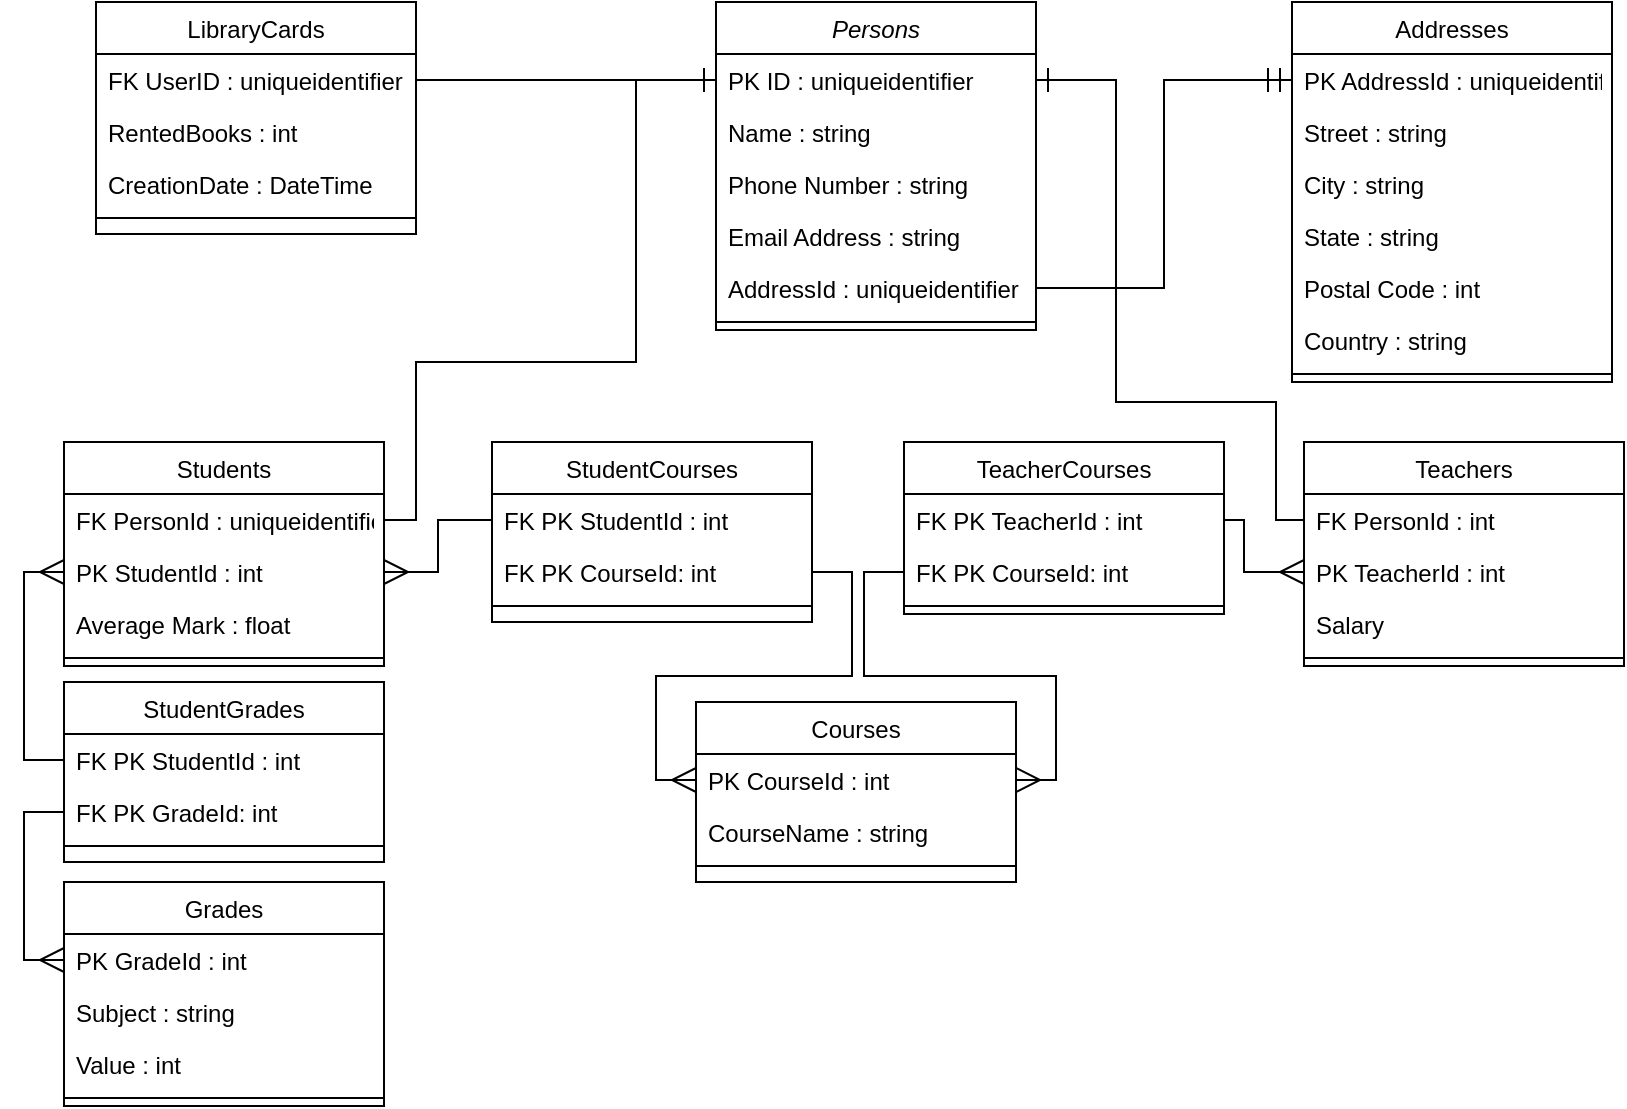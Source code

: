 <mxfile version="14.9.6" type="device"><diagram id="C5RBs43oDa-KdzZeNtuy" name="Page-1"><mxGraphModel dx="1086" dy="806" grid="1" gridSize="10" guides="1" tooltips="1" connect="1" arrows="1" fold="1" page="1" pageScale="1" pageWidth="827" pageHeight="1169" math="0" shadow="0"><root><mxCell id="WIyWlLk6GJQsqaUBKTNV-0"/><mxCell id="WIyWlLk6GJQsqaUBKTNV-1" parent="WIyWlLk6GJQsqaUBKTNV-0"/><mxCell id="zkfFHV4jXpPFQw0GAbJ--0" value="Persons" style="swimlane;fontStyle=2;align=center;verticalAlign=top;childLayout=stackLayout;horizontal=1;startSize=26;horizontalStack=0;resizeParent=1;resizeLast=0;collapsible=1;marginBottom=0;rounded=0;shadow=0;strokeWidth=1;" parent="WIyWlLk6GJQsqaUBKTNV-1" vertex="1"><mxGeometry x="360" y="100" width="160" height="164" as="geometry"><mxRectangle x="230" y="140" width="160" height="26" as="alternateBounds"/></mxGeometry></mxCell><mxCell id="zkfFHV4jXpPFQw0GAbJ--1" value="PK ID : uniqueidentifier" style="text;align=left;verticalAlign=top;spacingLeft=4;spacingRight=4;overflow=hidden;rotatable=0;points=[[0,0.5],[1,0.5]];portConstraint=eastwest;" parent="zkfFHV4jXpPFQw0GAbJ--0" vertex="1"><mxGeometry y="26" width="160" height="26" as="geometry"/></mxCell><mxCell id="w4jkokRXd3C7LqJfC3s7-0" value="Name : string" style="text;align=left;verticalAlign=top;spacingLeft=4;spacingRight=4;overflow=hidden;rotatable=0;points=[[0,0.5],[1,0.5]];portConstraint=eastwest;" parent="zkfFHV4jXpPFQw0GAbJ--0" vertex="1"><mxGeometry y="52" width="160" height="26" as="geometry"/></mxCell><mxCell id="zkfFHV4jXpPFQw0GAbJ--2" value="Phone Number : string" style="text;align=left;verticalAlign=top;spacingLeft=4;spacingRight=4;overflow=hidden;rotatable=0;points=[[0,0.5],[1,0.5]];portConstraint=eastwest;rounded=0;shadow=0;html=0;" parent="zkfFHV4jXpPFQw0GAbJ--0" vertex="1"><mxGeometry y="78" width="160" height="26" as="geometry"/></mxCell><mxCell id="zkfFHV4jXpPFQw0GAbJ--3" value="Email Address : string" style="text;align=left;verticalAlign=top;spacingLeft=4;spacingRight=4;overflow=hidden;rotatable=0;points=[[0,0.5],[1,0.5]];portConstraint=eastwest;rounded=0;shadow=0;html=0;" parent="zkfFHV4jXpPFQw0GAbJ--0" vertex="1"><mxGeometry y="104" width="160" height="26" as="geometry"/></mxCell><mxCell id="w4jkokRXd3C7LqJfC3s7-2" value="AddressId : uniqueidentifier" style="text;align=left;verticalAlign=top;spacingLeft=4;spacingRight=4;overflow=hidden;rotatable=0;points=[[0,0.5],[1,0.5]];portConstraint=eastwest;rounded=0;shadow=0;html=0;" parent="zkfFHV4jXpPFQw0GAbJ--0" vertex="1"><mxGeometry y="130" width="160" height="26" as="geometry"/></mxCell><mxCell id="zkfFHV4jXpPFQw0GAbJ--4" value="" style="line;html=1;strokeWidth=1;align=left;verticalAlign=middle;spacingTop=-1;spacingLeft=3;spacingRight=3;rotatable=0;labelPosition=right;points=[];portConstraint=eastwest;" parent="zkfFHV4jXpPFQw0GAbJ--0" vertex="1"><mxGeometry y="156" width="160" height="8" as="geometry"/></mxCell><mxCell id="zkfFHV4jXpPFQw0GAbJ--6" value="Students" style="swimlane;fontStyle=0;align=center;verticalAlign=top;childLayout=stackLayout;horizontal=1;startSize=26;horizontalStack=0;resizeParent=1;resizeLast=0;collapsible=1;marginBottom=0;rounded=0;shadow=0;strokeWidth=1;" parent="WIyWlLk6GJQsqaUBKTNV-1" vertex="1"><mxGeometry x="34" y="320" width="160" height="112" as="geometry"><mxRectangle x="130" y="380" width="160" height="26" as="alternateBounds"/></mxGeometry></mxCell><mxCell id="3iHqhF37x7hnNIci1Tmm-34" value="FK PersonId : uniqueidentifier" style="text;align=left;verticalAlign=top;spacingLeft=4;spacingRight=4;overflow=hidden;rotatable=0;points=[[0,0.5],[1,0.5]];portConstraint=eastwest;" parent="zkfFHV4jXpPFQw0GAbJ--6" vertex="1"><mxGeometry y="26" width="160" height="26" as="geometry"/></mxCell><mxCell id="zkfFHV4jXpPFQw0GAbJ--7" value="PK StudentId : int" style="text;align=left;verticalAlign=top;spacingLeft=4;spacingRight=4;overflow=hidden;rotatable=0;points=[[0,0.5],[1,0.5]];portConstraint=eastwest;" parent="zkfFHV4jXpPFQw0GAbJ--6" vertex="1"><mxGeometry y="52" width="160" height="26" as="geometry"/></mxCell><mxCell id="zkfFHV4jXpPFQw0GAbJ--8" value="Average Mark : float" style="text;align=left;verticalAlign=top;spacingLeft=4;spacingRight=4;overflow=hidden;rotatable=0;points=[[0,0.5],[1,0.5]];portConstraint=eastwest;rounded=0;shadow=0;html=0;" parent="zkfFHV4jXpPFQw0GAbJ--6" vertex="1"><mxGeometry y="78" width="160" height="26" as="geometry"/></mxCell><mxCell id="zkfFHV4jXpPFQw0GAbJ--9" value="" style="line;html=1;strokeWidth=1;align=left;verticalAlign=middle;spacingTop=-1;spacingLeft=3;spacingRight=3;rotatable=0;labelPosition=right;points=[];portConstraint=eastwest;" parent="zkfFHV4jXpPFQw0GAbJ--6" vertex="1"><mxGeometry y="104" width="160" height="8" as="geometry"/></mxCell><mxCell id="zkfFHV4jXpPFQw0GAbJ--13" value="Teachers" style="swimlane;fontStyle=0;align=center;verticalAlign=top;childLayout=stackLayout;horizontal=1;startSize=26;horizontalStack=0;resizeParent=1;resizeLast=0;collapsible=1;marginBottom=0;rounded=0;shadow=0;strokeWidth=1;" parent="WIyWlLk6GJQsqaUBKTNV-1" vertex="1"><mxGeometry x="654" y="320" width="160" height="112" as="geometry"><mxRectangle x="340" y="380" width="170" height="26" as="alternateBounds"/></mxGeometry></mxCell><mxCell id="3iHqhF37x7hnNIci1Tmm-33" value="FK PersonId : int" style="text;align=left;verticalAlign=top;spacingLeft=4;spacingRight=4;overflow=hidden;rotatable=0;points=[[0,0.5],[1,0.5]];portConstraint=eastwest;" parent="zkfFHV4jXpPFQw0GAbJ--13" vertex="1"><mxGeometry y="26" width="160" height="26" as="geometry"/></mxCell><mxCell id="3iHqhF37x7hnNIci1Tmm-11" value="PK TeacherId : int" style="text;align=left;verticalAlign=top;spacingLeft=4;spacingRight=4;overflow=hidden;rotatable=0;points=[[0,0.5],[1,0.5]];portConstraint=eastwest;" parent="zkfFHV4jXpPFQw0GAbJ--13" vertex="1"><mxGeometry y="52" width="160" height="26" as="geometry"/></mxCell><mxCell id="zkfFHV4jXpPFQw0GAbJ--14" value="Salary" style="text;align=left;verticalAlign=top;spacingLeft=4;spacingRight=4;overflow=hidden;rotatable=0;points=[[0,0.5],[1,0.5]];portConstraint=eastwest;" parent="zkfFHV4jXpPFQw0GAbJ--13" vertex="1"><mxGeometry y="78" width="160" height="26" as="geometry"/></mxCell><mxCell id="zkfFHV4jXpPFQw0GAbJ--15" value="" style="line;html=1;strokeWidth=1;align=left;verticalAlign=middle;spacingTop=-1;spacingLeft=3;spacingRight=3;rotatable=0;labelPosition=right;points=[];portConstraint=eastwest;" parent="zkfFHV4jXpPFQw0GAbJ--13" vertex="1"><mxGeometry y="104" width="160" height="8" as="geometry"/></mxCell><mxCell id="zkfFHV4jXpPFQw0GAbJ--17" value="Addresses" style="swimlane;fontStyle=0;align=center;verticalAlign=top;childLayout=stackLayout;horizontal=1;startSize=26;horizontalStack=0;resizeParent=1;resizeLast=0;collapsible=1;marginBottom=0;rounded=0;shadow=0;strokeWidth=1;" parent="WIyWlLk6GJQsqaUBKTNV-1" vertex="1"><mxGeometry x="648" y="100" width="160" height="190" as="geometry"><mxRectangle x="550" y="140" width="160" height="26" as="alternateBounds"/></mxGeometry></mxCell><mxCell id="3iHqhF37x7hnNIci1Tmm-7" value="PK AddressId : uniqueidentifier" style="text;align=left;verticalAlign=top;spacingLeft=4;spacingRight=4;overflow=hidden;rotatable=0;points=[[0,0.5],[1,0.5]];portConstraint=eastwest;" parent="zkfFHV4jXpPFQw0GAbJ--17" vertex="1"><mxGeometry y="26" width="160" height="26" as="geometry"/></mxCell><mxCell id="zkfFHV4jXpPFQw0GAbJ--18" value="Street : string" style="text;align=left;verticalAlign=top;spacingLeft=4;spacingRight=4;overflow=hidden;rotatable=0;points=[[0,0.5],[1,0.5]];portConstraint=eastwest;" parent="zkfFHV4jXpPFQw0GAbJ--17" vertex="1"><mxGeometry y="52" width="160" height="26" as="geometry"/></mxCell><mxCell id="zkfFHV4jXpPFQw0GAbJ--19" value="City : string" style="text;align=left;verticalAlign=top;spacingLeft=4;spacingRight=4;overflow=hidden;rotatable=0;points=[[0,0.5],[1,0.5]];portConstraint=eastwest;rounded=0;shadow=0;html=0;" parent="zkfFHV4jXpPFQw0GAbJ--17" vertex="1"><mxGeometry y="78" width="160" height="26" as="geometry"/></mxCell><mxCell id="zkfFHV4jXpPFQw0GAbJ--20" value="State : string" style="text;align=left;verticalAlign=top;spacingLeft=4;spacingRight=4;overflow=hidden;rotatable=0;points=[[0,0.5],[1,0.5]];portConstraint=eastwest;rounded=0;shadow=0;html=0;" parent="zkfFHV4jXpPFQw0GAbJ--17" vertex="1"><mxGeometry y="104" width="160" height="26" as="geometry"/></mxCell><mxCell id="zkfFHV4jXpPFQw0GAbJ--21" value="Postal Code : int" style="text;align=left;verticalAlign=top;spacingLeft=4;spacingRight=4;overflow=hidden;rotatable=0;points=[[0,0.5],[1,0.5]];portConstraint=eastwest;rounded=0;shadow=0;html=0;" parent="zkfFHV4jXpPFQw0GAbJ--17" vertex="1"><mxGeometry y="130" width="160" height="26" as="geometry"/></mxCell><mxCell id="zkfFHV4jXpPFQw0GAbJ--22" value="Country : string" style="text;align=left;verticalAlign=top;spacingLeft=4;spacingRight=4;overflow=hidden;rotatable=0;points=[[0,0.5],[1,0.5]];portConstraint=eastwest;rounded=0;shadow=0;html=0;" parent="zkfFHV4jXpPFQw0GAbJ--17" vertex="1"><mxGeometry y="156" width="160" height="26" as="geometry"/></mxCell><mxCell id="zkfFHV4jXpPFQw0GAbJ--23" value="" style="line;html=1;strokeWidth=1;align=left;verticalAlign=middle;spacingTop=-1;spacingLeft=3;spacingRight=3;rotatable=0;labelPosition=right;points=[];portConstraint=eastwest;" parent="zkfFHV4jXpPFQw0GAbJ--17" vertex="1"><mxGeometry y="182" width="160" height="8" as="geometry"/></mxCell><mxCell id="w4jkokRXd3C7LqJfC3s7-4" value="Grades" style="swimlane;fontStyle=0;align=center;verticalAlign=top;childLayout=stackLayout;horizontal=1;startSize=26;horizontalStack=0;resizeParent=1;resizeLast=0;collapsible=1;marginBottom=0;rounded=0;shadow=0;strokeWidth=1;" parent="WIyWlLk6GJQsqaUBKTNV-1" vertex="1"><mxGeometry x="34" y="540" width="160" height="112" as="geometry"><mxRectangle x="130" y="380" width="160" height="26" as="alternateBounds"/></mxGeometry></mxCell><mxCell id="3iHqhF37x7hnNIci1Tmm-4" value="PK GradeId : int" style="text;align=left;verticalAlign=top;spacingLeft=4;spacingRight=4;overflow=hidden;rotatable=0;points=[[0,0.5],[1,0.5]];portConstraint=eastwest;rounded=0;shadow=0;html=0;" parent="w4jkokRXd3C7LqJfC3s7-4" vertex="1"><mxGeometry y="26" width="160" height="26" as="geometry"/></mxCell><mxCell id="w4jkokRXd3C7LqJfC3s7-6" value="Subject : string" style="text;align=left;verticalAlign=top;spacingLeft=4;spacingRight=4;overflow=hidden;rotatable=0;points=[[0,0.5],[1,0.5]];portConstraint=eastwest;rounded=0;shadow=0;html=0;" parent="w4jkokRXd3C7LqJfC3s7-4" vertex="1"><mxGeometry y="52" width="160" height="26" as="geometry"/></mxCell><mxCell id="w4jkokRXd3C7LqJfC3s7-7" value="Value : int" style="text;align=left;verticalAlign=top;spacingLeft=4;spacingRight=4;overflow=hidden;rotatable=0;points=[[0,0.5],[1,0.5]];portConstraint=eastwest;rounded=0;shadow=0;html=0;" parent="w4jkokRXd3C7LqJfC3s7-4" vertex="1"><mxGeometry y="78" width="160" height="26" as="geometry"/></mxCell><mxCell id="w4jkokRXd3C7LqJfC3s7-8" value="" style="line;html=1;strokeWidth=1;align=left;verticalAlign=middle;spacingTop=-1;spacingLeft=3;spacingRight=3;rotatable=0;labelPosition=right;points=[];portConstraint=eastwest;" parent="w4jkokRXd3C7LqJfC3s7-4" vertex="1"><mxGeometry y="104" width="160" height="8" as="geometry"/></mxCell><mxCell id="w4jkokRXd3C7LqJfC3s7-10" value="Courses" style="swimlane;fontStyle=0;align=center;verticalAlign=top;childLayout=stackLayout;horizontal=1;startSize=26;horizontalStack=0;resizeParent=1;resizeLast=0;collapsible=1;marginBottom=0;rounded=0;shadow=0;strokeWidth=1;" parent="WIyWlLk6GJQsqaUBKTNV-1" vertex="1"><mxGeometry x="350" y="450" width="160" height="90" as="geometry"><mxRectangle x="130" y="380" width="160" height="26" as="alternateBounds"/></mxGeometry></mxCell><mxCell id="w4jkokRXd3C7LqJfC3s7-11" value="PK CourseId : int" style="text;align=left;verticalAlign=top;spacingLeft=4;spacingRight=4;overflow=hidden;rotatable=0;points=[[0,0.5],[1,0.5]];portConstraint=eastwest;" parent="w4jkokRXd3C7LqJfC3s7-10" vertex="1"><mxGeometry y="26" width="160" height="26" as="geometry"/></mxCell><mxCell id="w4jkokRXd3C7LqJfC3s7-12" value="CourseName : string" style="text;align=left;verticalAlign=top;spacingLeft=4;spacingRight=4;overflow=hidden;rotatable=0;points=[[0,0.5],[1,0.5]];portConstraint=eastwest;rounded=0;shadow=0;html=0;" parent="w4jkokRXd3C7LqJfC3s7-10" vertex="1"><mxGeometry y="52" width="160" height="26" as="geometry"/></mxCell><mxCell id="w4jkokRXd3C7LqJfC3s7-14" value="" style="line;html=1;strokeWidth=1;align=left;verticalAlign=middle;spacingTop=-1;spacingLeft=3;spacingRight=3;rotatable=0;labelPosition=right;points=[];portConstraint=eastwest;" parent="w4jkokRXd3C7LqJfC3s7-10" vertex="1"><mxGeometry y="78" width="160" height="8" as="geometry"/></mxCell><mxCell id="w4jkokRXd3C7LqJfC3s7-20" value="LibraryCards" style="swimlane;fontStyle=0;align=center;verticalAlign=top;childLayout=stackLayout;horizontal=1;startSize=26;horizontalStack=0;resizeParent=1;resizeLast=0;collapsible=1;marginBottom=0;rounded=0;shadow=0;strokeWidth=1;" parent="WIyWlLk6GJQsqaUBKTNV-1" vertex="1"><mxGeometry x="50" y="100" width="160" height="116" as="geometry"><mxRectangle x="550" y="140" width="160" height="26" as="alternateBounds"/></mxGeometry></mxCell><mxCell id="3iHqhF37x7hnNIci1Tmm-6" value="FK UserID : uniqueidentifier" style="text;align=left;verticalAlign=top;spacingLeft=4;spacingRight=4;overflow=hidden;rotatable=0;points=[[0,0.5],[1,0.5]];portConstraint=eastwest;rounded=0;shadow=0;html=0;" parent="w4jkokRXd3C7LqJfC3s7-20" vertex="1"><mxGeometry y="26" width="160" height="26" as="geometry"/></mxCell><mxCell id="w4jkokRXd3C7LqJfC3s7-22" value="RentedBooks : int" style="text;align=left;verticalAlign=top;spacingLeft=4;spacingRight=4;overflow=hidden;rotatable=0;points=[[0,0.5],[1,0.5]];portConstraint=eastwest;rounded=0;shadow=0;html=0;" parent="w4jkokRXd3C7LqJfC3s7-20" vertex="1"><mxGeometry y="52" width="160" height="26" as="geometry"/></mxCell><mxCell id="w4jkokRXd3C7LqJfC3s7-23" value="CreationDate : DateTime" style="text;align=left;verticalAlign=top;spacingLeft=4;spacingRight=4;overflow=hidden;rotatable=0;points=[[0,0.5],[1,0.5]];portConstraint=eastwest;rounded=0;shadow=0;html=0;" parent="w4jkokRXd3C7LqJfC3s7-20" vertex="1"><mxGeometry y="78" width="160" height="26" as="geometry"/></mxCell><mxCell id="w4jkokRXd3C7LqJfC3s7-26" value="" style="line;html=1;strokeWidth=1;align=left;verticalAlign=middle;spacingTop=-1;spacingLeft=3;spacingRight=3;rotatable=0;labelPosition=right;points=[];portConstraint=eastwest;" parent="w4jkokRXd3C7LqJfC3s7-20" vertex="1"><mxGeometry y="104" width="160" height="8" as="geometry"/></mxCell><mxCell id="3iHqhF37x7hnNIci1Tmm-0" value="StudentGrades" style="swimlane;fontStyle=0;align=center;verticalAlign=top;childLayout=stackLayout;horizontal=1;startSize=26;horizontalStack=0;resizeParent=1;resizeLast=0;collapsible=1;marginBottom=0;rounded=0;shadow=0;strokeWidth=1;" parent="WIyWlLk6GJQsqaUBKTNV-1" vertex="1"><mxGeometry x="34" y="440" width="160" height="90" as="geometry"><mxRectangle x="130" y="380" width="160" height="26" as="alternateBounds"/></mxGeometry></mxCell><mxCell id="3iHqhF37x7hnNIci1Tmm-2" value="FK PK StudentId : int" style="text;align=left;verticalAlign=top;spacingLeft=4;spacingRight=4;overflow=hidden;rotatable=0;points=[[0,0.5],[1,0.5]];portConstraint=eastwest;rounded=0;shadow=0;html=0;" parent="3iHqhF37x7hnNIci1Tmm-0" vertex="1"><mxGeometry y="26" width="160" height="26" as="geometry"/></mxCell><mxCell id="3iHqhF37x7hnNIci1Tmm-1" value="FK PK GradeId: int" style="text;align=left;verticalAlign=top;spacingLeft=4;spacingRight=4;overflow=hidden;rotatable=0;points=[[0,0.5],[1,0.5]];portConstraint=eastwest;rounded=0;shadow=0;html=0;" parent="3iHqhF37x7hnNIci1Tmm-0" vertex="1"><mxGeometry y="52" width="160" height="26" as="geometry"/></mxCell><mxCell id="3iHqhF37x7hnNIci1Tmm-3" value="" style="line;html=1;strokeWidth=1;align=left;verticalAlign=middle;spacingTop=-1;spacingLeft=3;spacingRight=3;rotatable=0;labelPosition=right;points=[];portConstraint=eastwest;" parent="3iHqhF37x7hnNIci1Tmm-0" vertex="1"><mxGeometry y="78" width="160" height="8" as="geometry"/></mxCell><mxCell id="3iHqhF37x7hnNIci1Tmm-9" style="edgeStyle=orthogonalEdgeStyle;rounded=0;orthogonalLoop=1;jettySize=auto;html=1;endArrow=ERone;endFill=0;startArrow=none;startFill=0;endSize=10;startSize=10;" parent="WIyWlLk6GJQsqaUBKTNV-1" source="3iHqhF37x7hnNIci1Tmm-6" target="zkfFHV4jXpPFQw0GAbJ--1" edge="1"><mxGeometry relative="1" as="geometry"/></mxCell><mxCell id="3iHqhF37x7hnNIci1Tmm-10" style="edgeStyle=orthogonalEdgeStyle;rounded=0;orthogonalLoop=1;jettySize=auto;html=1;startArrow=none;startFill=0;endArrow=ERmandOne;endFill=0;startSize=10;endSize=10;" parent="WIyWlLk6GJQsqaUBKTNV-1" source="w4jkokRXd3C7LqJfC3s7-2" target="3iHqhF37x7hnNIci1Tmm-7" edge="1"><mxGeometry relative="1" as="geometry"/></mxCell><mxCell id="3iHqhF37x7hnNIci1Tmm-14" style="edgeStyle=orthogonalEdgeStyle;rounded=0;orthogonalLoop=1;jettySize=auto;html=1;startArrow=ERmany;startFill=0;endArrow=none;endFill=0;startSize=10;endSize=10;" parent="WIyWlLk6GJQsqaUBKTNV-1" source="3iHqhF37x7hnNIci1Tmm-4" target="3iHqhF37x7hnNIci1Tmm-1" edge="1"><mxGeometry relative="1" as="geometry"><Array as="points"><mxPoint x="14" y="579"/><mxPoint x="14" y="505"/></Array></mxGeometry></mxCell><mxCell id="3iHqhF37x7hnNIci1Tmm-15" value="StudentCourses" style="swimlane;fontStyle=0;align=center;verticalAlign=top;childLayout=stackLayout;horizontal=1;startSize=26;horizontalStack=0;resizeParent=1;resizeLast=0;collapsible=1;marginBottom=0;rounded=0;shadow=0;strokeWidth=1;" parent="WIyWlLk6GJQsqaUBKTNV-1" vertex="1"><mxGeometry x="248" y="320" width="160" height="90" as="geometry"><mxRectangle x="130" y="380" width="160" height="26" as="alternateBounds"/></mxGeometry></mxCell><mxCell id="3iHqhF37x7hnNIci1Tmm-23" value="FK PK StudentId : int" style="text;align=left;verticalAlign=top;spacingLeft=4;spacingRight=4;overflow=hidden;rotatable=0;points=[[0,0.5],[1,0.5]];portConstraint=eastwest;rounded=0;shadow=0;html=0;" parent="3iHqhF37x7hnNIci1Tmm-15" vertex="1"><mxGeometry y="26" width="160" height="26" as="geometry"/></mxCell><mxCell id="3iHqhF37x7hnNIci1Tmm-24" value="FK PK CourseId: int" style="text;align=left;verticalAlign=top;spacingLeft=4;spacingRight=4;overflow=hidden;rotatable=0;points=[[0,0.5],[1,0.5]];portConstraint=eastwest;rounded=0;shadow=0;html=0;" parent="3iHqhF37x7hnNIci1Tmm-15" vertex="1"><mxGeometry y="52" width="160" height="26" as="geometry"/></mxCell><mxCell id="3iHqhF37x7hnNIci1Tmm-18" value="" style="line;html=1;strokeWidth=1;align=left;verticalAlign=middle;spacingTop=-1;spacingLeft=3;spacingRight=3;rotatable=0;labelPosition=right;points=[];portConstraint=eastwest;" parent="3iHqhF37x7hnNIci1Tmm-15" vertex="1"><mxGeometry y="78" width="160" height="8" as="geometry"/></mxCell><mxCell id="3iHqhF37x7hnNIci1Tmm-19" value="TeacherCourses" style="swimlane;fontStyle=0;align=center;verticalAlign=top;childLayout=stackLayout;horizontal=1;startSize=26;horizontalStack=0;resizeParent=1;resizeLast=0;collapsible=1;marginBottom=0;rounded=0;shadow=0;strokeWidth=1;" parent="WIyWlLk6GJQsqaUBKTNV-1" vertex="1"><mxGeometry x="454" y="320" width="160" height="86" as="geometry"><mxRectangle x="130" y="380" width="160" height="26" as="alternateBounds"/></mxGeometry></mxCell><mxCell id="3iHqhF37x7hnNIci1Tmm-25" value="FK PK TeacherId : int" style="text;align=left;verticalAlign=top;spacingLeft=4;spacingRight=4;overflow=hidden;rotatable=0;points=[[0,0.5],[1,0.5]];portConstraint=eastwest;rounded=0;shadow=0;html=0;" parent="3iHqhF37x7hnNIci1Tmm-19" vertex="1"><mxGeometry y="26" width="160" height="26" as="geometry"/></mxCell><mxCell id="3iHqhF37x7hnNIci1Tmm-26" value="FK PK CourseId: int" style="text;align=left;verticalAlign=top;spacingLeft=4;spacingRight=4;overflow=hidden;rotatable=0;points=[[0,0.5],[1,0.5]];portConstraint=eastwest;rounded=0;shadow=0;html=0;" parent="3iHqhF37x7hnNIci1Tmm-19" vertex="1"><mxGeometry y="52" width="160" height="26" as="geometry"/></mxCell><mxCell id="3iHqhF37x7hnNIci1Tmm-22" value="" style="line;html=1;strokeWidth=1;align=left;verticalAlign=middle;spacingTop=-1;spacingLeft=3;spacingRight=3;rotatable=0;labelPosition=right;points=[];portConstraint=eastwest;" parent="3iHqhF37x7hnNIci1Tmm-19" vertex="1"><mxGeometry y="78" width="160" height="8" as="geometry"/></mxCell><mxCell id="3iHqhF37x7hnNIci1Tmm-28" style="edgeStyle=orthogonalEdgeStyle;rounded=0;orthogonalLoop=1;jettySize=auto;html=1;startArrow=ERmany;startFill=0;endArrow=none;endFill=0;startSize=10;endSize=10;" parent="WIyWlLk6GJQsqaUBKTNV-1" source="zkfFHV4jXpPFQw0GAbJ--7" target="3iHqhF37x7hnNIci1Tmm-23" edge="1"><mxGeometry relative="1" as="geometry"/></mxCell><mxCell id="3iHqhF37x7hnNIci1Tmm-29" style="edgeStyle=orthogonalEdgeStyle;rounded=0;orthogonalLoop=1;jettySize=auto;html=1;startArrow=none;startFill=0;endArrow=ERmany;endFill=0;startSize=10;endSize=10;" parent="WIyWlLk6GJQsqaUBKTNV-1" source="3iHqhF37x7hnNIci1Tmm-24" target="w4jkokRXd3C7LqJfC3s7-11" edge="1"><mxGeometry relative="1" as="geometry"/></mxCell><mxCell id="3iHqhF37x7hnNIci1Tmm-31" style="edgeStyle=orthogonalEdgeStyle;rounded=0;orthogonalLoop=1;jettySize=auto;html=1;startArrow=none;startFill=0;endArrow=ERmany;endFill=0;startSize=10;endSize=10;" parent="WIyWlLk6GJQsqaUBKTNV-1" source="3iHqhF37x7hnNIci1Tmm-25" target="3iHqhF37x7hnNIci1Tmm-11" edge="1"><mxGeometry relative="1" as="geometry"><Array as="points"><mxPoint x="624" y="359"/><mxPoint x="624" y="385"/></Array></mxGeometry></mxCell><mxCell id="3iHqhF37x7hnNIci1Tmm-32" style="edgeStyle=orthogonalEdgeStyle;rounded=0;orthogonalLoop=1;jettySize=auto;html=1;startArrow=none;startFill=0;endArrow=ERmany;endFill=0;startSize=10;endSize=10;" parent="WIyWlLk6GJQsqaUBKTNV-1" source="3iHqhF37x7hnNIci1Tmm-26" target="w4jkokRXd3C7LqJfC3s7-11" edge="1"><mxGeometry relative="1" as="geometry"/></mxCell><mxCell id="3iHqhF37x7hnNIci1Tmm-35" style="edgeStyle=orthogonalEdgeStyle;rounded=0;orthogonalLoop=1;jettySize=auto;html=1;startArrow=none;startFill=0;endArrow=ERmany;endFill=0;startSize=10;endSize=10;" parent="WIyWlLk6GJQsqaUBKTNV-1" source="3iHqhF37x7hnNIci1Tmm-2" target="zkfFHV4jXpPFQw0GAbJ--7" edge="1"><mxGeometry relative="1" as="geometry"><Array as="points"><mxPoint x="14" y="479"/><mxPoint x="14" y="385"/></Array></mxGeometry></mxCell><mxCell id="3iHqhF37x7hnNIci1Tmm-36" style="edgeStyle=orthogonalEdgeStyle;rounded=0;orthogonalLoop=1;jettySize=auto;html=1;startArrow=none;startFill=0;endArrow=ERone;endFill=0;startSize=10;endSize=10;" parent="WIyWlLk6GJQsqaUBKTNV-1" source="3iHqhF37x7hnNIci1Tmm-33" target="zkfFHV4jXpPFQw0GAbJ--1" edge="1"><mxGeometry relative="1" as="geometry"><Array as="points"><mxPoint x="640" y="359"/><mxPoint x="640" y="300"/><mxPoint x="560" y="300"/><mxPoint x="560" y="139"/></Array></mxGeometry></mxCell><mxCell id="3iHqhF37x7hnNIci1Tmm-37" style="edgeStyle=orthogonalEdgeStyle;rounded=0;orthogonalLoop=1;jettySize=auto;html=1;startArrow=none;startFill=0;endArrow=ERone;endFill=0;startSize=10;endSize=10;" parent="WIyWlLk6GJQsqaUBKTNV-1" source="3iHqhF37x7hnNIci1Tmm-34" target="zkfFHV4jXpPFQw0GAbJ--1" edge="1"><mxGeometry relative="1" as="geometry"><Array as="points"><mxPoint x="210" y="359"/><mxPoint x="210" y="280"/><mxPoint x="320" y="280"/><mxPoint x="320" y="139"/></Array></mxGeometry></mxCell></root></mxGraphModel></diagram></mxfile>